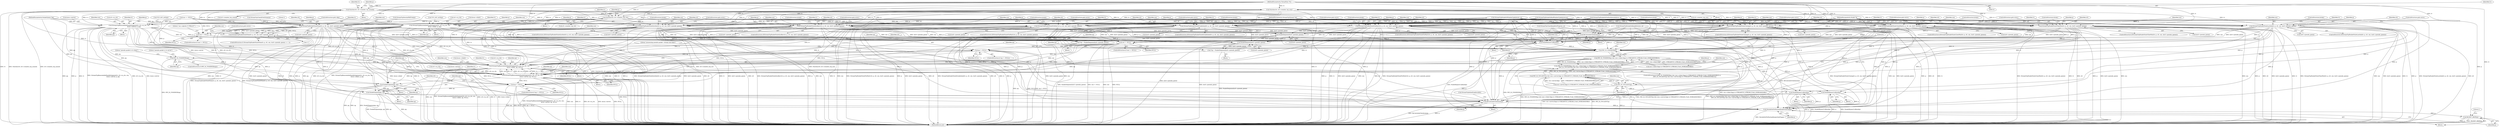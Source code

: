 digraph "0_suricata_843d0b7a10bb45627f94764a6c5d468a24143345@pointer" {
"1000310" [label="(Call,StatsIncr(tv, stt->counter_tcp_rst))"];
"1000281" [label="(Call,StatsIncr(tv, stt->counter_tcp_synack))"];
"1000126" [label="(MethodParameterIn,ThreadVars *tv)"];
"1000296" [label="(Call,StatsIncr(tv, stt->counter_tcp_syn))"];
"1000370" [label="(Call,StreamTcpPacketStateNone(tv, p, stt, ssn, &stt->pseudo_queue))"];
"1000369" [label="(Call,StreamTcpPacketStateNone(tv, p, stt, ssn, &stt->pseudo_queue) == -1)"];
"1000384" [label="(Call,ssn != NULL)"];
"1000651" [label="(Call,ssn != NULL)"];
"1000675" [label="(Call,np != NULL)"];
"1000680" [label="(Call,PKT_IS_TOSERVER(np))"];
"1000685" [label="(Call,StreamTcpReassembleHandleSegment(tv, stt->ra_ctx, ssn,\n                            &ssn->client, np, NULL))"];
"1000701" [label="(Call,StreamTcpReassembleHandleSegment(tv, stt->ra_ctx, ssn,\n                            &ssn->server, np, NULL))"];
"1000713" [label="(Call,PacketEnqueue(pq, np))"];
"1000862" [label="(Call,PacketEnqueue(pq, np))"];
"1000858" [label="(Call,np != NULL)"];
"1000669" [label="(Call,PacketDequeue(&stt->pseudo_queue))"];
"1000667" [label="(Call,*np = PacketDequeue(&stt->pseudo_queue))"];
"1000852" [label="(Call,PacketDequeue(&stt->pseudo_queue))"];
"1000850" [label="(Call,*np = PacketDequeue(&stt->pseudo_queue))"];
"1000725" [label="(Call,ReCalculateChecksum(p))"];
"1000747" [label="(Call,PacketBypassCallback(p))"];
"1000774" [label="(Call,PKT_IS_TOSERVER(p))"];
"1000773" [label="(Call,PKT_IS_TOSERVER(p) && (ssn->client.flags & STREAMTCP_STREAM_FLAG_NOREASSEMBLY))"];
"1000772" [label="(Call,(PKT_IS_TOSERVER(p) && (ssn->client.flags & STREAMTCP_STREAM_FLAG_NOREASSEMBLY)) ||\n            (PKT_IS_TOCLIENT(p) && (ssn->server.flags & STREAMTCP_STREAM_FLAG_NOREASSEMBLY)))"];
"1000784" [label="(Call,PKT_IS_TOCLIENT(p))"];
"1000783" [label="(Call,PKT_IS_TOCLIENT(p) && (ssn->server.flags & STREAMTCP_STREAM_FLAG_NOREASSEMBLY))"];
"1000809" [label="(Call,PacketBypassCallback(p))"];
"1000872" [label="(Call,ReCalculateChecksum(p))"];
"1000877" [label="(Call,DecodeSetNoPayloadInspectionFlag(p))"];
"1000879" [label="(Call,PACKET_DROP(p))"];
"1000835" [label="(Call,PacketBypassCallback(p))"];
"1000415" [label="(Call,StreamTcpReassembleHandleSegment(tv, stt->ra_ctx, ssn,\n                        &ssn->server, p, pq))"];
"1000437" [label="(Call,StreamTcpReassembleHandleSegment(tv, stt->ra_ctx, ssn,\n                        &ssn->client, p, pq))"];
"1000505" [label="(Call,StreamTcpPacketStateSynSent(tv, p, stt, ssn, &stt->pseudo_queue))"];
"1000519" [label="(Call,StreamTcpPacketStateSynRecv(tv, p, stt, ssn, &stt->pseudo_queue))"];
"1000533" [label="(Call,StreamTcpPacketStateEstablished(tv, p, stt, ssn, &stt->pseudo_queue))"];
"1000547" [label="(Call,StreamTcpPacketStateFinWait1(tv, p, stt, ssn, &stt->pseudo_queue))"];
"1000561" [label="(Call,StreamTcpPacketStateFinWait2(tv, p, stt, ssn, &stt->pseudo_queue))"];
"1000575" [label="(Call,StreamTcpPacketStateClosing(tv, p, stt, ssn, &stt->pseudo_queue))"];
"1000589" [label="(Call,StreamTcpPacketStateCloseWait(tv, p, stt, ssn, &stt->pseudo_queue))"];
"1000603" [label="(Call,StreamTcpPacketStateLastAck(tv, p, stt, ssn, &stt->pseudo_queue))"];
"1000617" [label="(Call,StreamTcpPacketStateTimeWait(tv, p, stt, ssn, &stt->pseudo_queue))"];
"1000530" [label="(ControlStructure,break;)"];
"1000773" [label="(Call,PKT_IS_TOSERVER(p) && (ssn->client.flags & STREAMTCP_STREAM_FLAG_NOREASSEMBLY))"];
"1000586" [label="(ControlStructure,break;)"];
"1000858" [label="(Call,np != NULL)"];
"1000129" [label="(MethodParameterIn,PacketQueue *pq)"];
"1000520" [label="(Identifier,tv)"];
"1000585" [label="(ControlStructure,goto error;)"];
"1000670" [label="(Call,&stt->pseudo_queue)"];
"1000538" [label="(Call,&stt->pseudo_queue)"];
"1000524" [label="(Call,&stt->pseudo_queue)"];
"1000298" [label="(Call,stt->counter_tcp_syn)"];
"1000608" [label="(Call,&stt->pseudo_queue)"];
"1000533" [label="(Call,StreamTcpPacketStateEstablished(tv, p, stt, ssn, &stt->pseudo_queue))"];
"1000836" [label="(Identifier,p)"];
"1000578" [label="(Identifier,stt)"];
"1000435" [label="(Call,TCP_GET_ACK(p))"];
"1000678" [label="(Block,)"];
"1000296" [label="(Call,StatsIncr(tv, stt->counter_tcp_syn))"];
"1000448" [label="(Identifier,pq)"];
"1000371" [label="(Identifier,tv)"];
"1000522" [label="(Identifier,stt)"];
"1000873" [label="(Identifier,p)"];
"1000126" [label="(MethodParameterIn,ThreadVars *tv)"];
"1000588" [label="(ControlStructure,if(StreamTcpPacketStateCloseWait(tv, p, stt, ssn, &stt->pseudo_queue)))"];
"1000627" [label="(ControlStructure,goto error;)"];
"1000128" [label="(MethodParameterIn,StreamTcpThread *stt)"];
"1000575" [label="(Call,StreamTcpPacketStateClosing(tv, p, stt, ssn, &stt->pseudo_queue))"];
"1000776" [label="(Call,ssn->client.flags & STREAMTCP_STREAM_FLAG_NOREASSEMBLY)"];
"1000786" [label="(Call,ssn->server.flags & STREAMTCP_STREAM_FLAG_NOREASSEMBLY)"];
"1000607" [label="(Identifier,ssn)"];
"1000659" [label="(Identifier,stt)"];
"1000677" [label="(Identifier,NULL)"];
"1000700" [label="(Literal,\"pseudo packet is to client\")"];
"1000551" [label="(Identifier,ssn)"];
"1000674" [label="(ControlStructure,if (np != NULL))"];
"1000483" [label="(Call,StreamTcpPacketIsFinShutdownAck(ssn, p))"];
"1000652" [label="(Identifier,ssn)"];
"1000667" [label="(Call,*np = PacketDequeue(&stt->pseudo_queue))"];
"1000489" [label="(Call,StreamTcpPacketIsWindowUpdate(ssn, p))"];
"1000590" [label="(Identifier,tv)"];
"1000614" [label="(ControlStructure,break;)"];
"1000883" [label="(Literal,1)"];
"1000732" [label="(Identifier,ssn)"];
"1000388" [label="(Literal,\"ssn->alproto %\"PRIu16\"\")"];
"1000604" [label="(Identifier,tv)"];
"1000663" [label="(Block,)"];
"1000675" [label="(Call,np != NULL)"];
"1000529" [label="(ControlStructure,goto error;)"];
"1000369" [label="(Call,StreamTcpPacketStateNone(tv, p, stt, ssn, &stt->pseudo_queue) == -1)"];
"1000725" [label="(Call,ReCalculateChecksum(p))"];
"1000297" [label="(Identifier,tv)"];
"1000690" [label="(Identifier,ssn)"];
"1000796" [label="(Identifier,p)"];
"1000534" [label="(Identifier,tv)"];
"1000691" [label="(Call,&ssn->client)"];
"1000311" [label="(Identifier,tv)"];
"1000877" [label="(Call,DecodeSetNoPayloadInspectionFlag(p))"];
"1000784" [label="(Call,PKT_IS_TOCLIENT(p))"];
"1000713" [label="(Call,PacketEnqueue(pq, np))"];
"1000851" [label="(Identifier,np)"];
"1000374" [label="(Identifier,ssn)"];
"1000696" [label="(Identifier,NULL)"];
"1000864" [label="(Identifier,np)"];
"1000681" [label="(Identifier,np)"];
"1000748" [label="(Identifier,p)"];
"1000368" [label="(ControlStructure,if (StreamTcpPacketStateNone(tv, p, stt, ssn, &stt->pseudo_queue) == -1))"];
"1000879" [label="(Call,PACKET_DROP(p))"];
"1000518" [label="(ControlStructure,if(StreamTcpPacketStateSynRecv(tv, p, stt, ssn, &stt->pseudo_queue)))"];
"1000283" [label="(Call,stt->counter_tcp_synack)"];
"1000515" [label="(ControlStructure,goto error;)"];
"1000544" [label="(ControlStructure,break;)"];
"1000312" [label="(Call,stt->counter_tcp_rst)"];
"1000589" [label="(Call,StreamTcpPacketStateCloseWait(tv, p, stt, ssn, &stt->pseudo_queue))"];
"1000280" [label="(Block,)"];
"1000536" [label="(Identifier,stt)"];
"1000875" [label="(Call,StreamTcpInlineDropInvalid())"];
"1000754" [label="(Identifier,ssn)"];
"1000880" [label="(Identifier,p)"];
"1000382" [label="(ControlStructure,goto error;)"];
"1000370" [label="(Call,StreamTcpPacketStateNone(tv, p, stt, ssn, &stt->pseudo_queue))"];
"1000808" [label="(Block,)"];
"1000571" [label="(ControlStructure,goto error;)"];
"1000703" [label="(Call,stt->ra_ctx)"];
"1000861" [label="(Block,)"];
"1000549" [label="(Identifier,p)"];
"1000507" [label="(Identifier,p)"];
"1000547" [label="(Call,StreamTcpPacketStateFinWait1(tv, p, stt, ssn, &stt->pseudo_queue))"];
"1000428" [label="(Block,)"];
"1000416" [label="(Identifier,tv)"];
"1000717" [label="(Literal,\"processing pseudo packet / stream end done\")"];
"1000715" [label="(Identifier,np)"];
"1000850" [label="(Call,*np = PacketDequeue(&stt->pseudo_queue))"];
"1000714" [label="(Identifier,pq)"];
"1000726" [label="(Identifier,p)"];
"1000305" [label="(Identifier,p)"];
"1000686" [label="(Identifier,tv)"];
"1000439" [label="(Call,stt->ra_ctx)"];
"1000577" [label="(Identifier,p)"];
"1000353" [label="(Call,StreamTcpSessionPktFree(p))"];
"1000774" [label="(Call,PKT_IS_TOSERVER(p))"];
"1000682" [label="(Block,)"];
"1000572" [label="(ControlStructure,break;)"];
"1000335" [label="(Call,StreamTcpCheckFlowDrops(p))"];
"1000385" [label="(Identifier,ssn)"];
"1000684" [label="(Literal,\"pseudo packet is to server\")"];
"1000687" [label="(Call,stt->ra_ctx)"];
"1000594" [label="(Call,&stt->pseudo_queue)"];
"1000669" [label="(Call,PacketDequeue(&stt->pseudo_queue))"];
"1000698" [label="(Block,)"];
"1000310" [label="(Call,StatsIncr(tv, stt->counter_tcp_rst))"];
"1000494" [label="(Call,StreamTcpPacketIsBadWindowUpdate(ssn,p))"];
"1000426" [label="(Identifier,pq)"];
"1000552" [label="(Call,&stt->pseudo_queue)"];
"1000519" [label="(Call,StreamTcpPacketStateSynRecv(tv, p, stt, ssn, &stt->pseudo_queue))"];
"1000282" [label="(Identifier,tv)"];
"1000295" [label="(Block,)"];
"1000707" [label="(Call,&ssn->server)"];
"1000599" [label="(ControlStructure,goto error;)"];
"1000835" [label="(Call,PacketBypassCallback(p))"];
"1000701" [label="(Call,StreamTcpReassembleHandleSegment(tv, stt->ra_ctx, ssn,\n                            &ssn->server, np, NULL))"];
"1000702" [label="(Identifier,tv)"];
"1000876" [label="(Block,)"];
"1000860" [label="(Identifier,NULL)"];
"1000537" [label="(Identifier,ssn)"];
"1000580" [label="(Call,&stt->pseudo_queue)"];
"1000591" [label="(Identifier,p)"];
"1000558" [label="(ControlStructure,break;)"];
"1000379" [label="(Call,-1)"];
"1000550" [label="(Identifier,stt)"];
"1000605" [label="(Identifier,p)"];
"1000616" [label="(ControlStructure,if(StreamTcpPacketStateTimeWait(tv, p, stt, ssn, &stt->pseudo_queue)))"];
"1000420" [label="(Identifier,ssn)"];
"1000504" [label="(ControlStructure,if(StreamTcpPacketStateSynSent(tv, p, stt, ssn, &stt->pseudo_queue)))"];
"1000606" [label="(Identifier,stt)"];
"1000281" [label="(Call,StatsIncr(tv, stt->counter_tcp_synack))"];
"1000618" [label="(Identifier,tv)"];
"1000576" [label="(Identifier,tv)"];
"1000852" [label="(Call,PacketDequeue(&stt->pseudo_queue))"];
"1000380" [label="(Literal,1)"];
"1000809" [label="(Call,PacketBypassCallback(p))"];
"1000802" [label="(Identifier,ssn)"];
"1000617" [label="(Call,StreamTcpPacketStateTimeWait(tv, p, stt, ssn, &stt->pseudo_queue))"];
"1000832" [label="(Block,)"];
"1000384" [label="(Call,ssn != NULL)"];
"1000746" [label="(Block,)"];
"1000772" [label="(Call,(PKT_IS_TOSERVER(p) && (ssn->client.flags & STREAMTCP_STREAM_FLAG_NOREASSEMBLY)) ||\n            (PKT_IS_TOCLIENT(p) && (ssn->server.flags & STREAMTCP_STREAM_FLAG_NOREASSEMBLY)))"];
"1000373" [label="(Identifier,stt)"];
"1000474" [label="(Call,StreamTcpClearKeepAliveFlag(ssn, p))"];
"1000853" [label="(Call,&stt->pseudo_queue)"];
"1000560" [label="(ControlStructure,if(StreamTcpPacketStateFinWait2(tv, p, stt, ssn, &stt->pseudo_queue)))"];
"1000417" [label="(Call,stt->ra_ctx)"];
"1000506" [label="(Identifier,tv)"];
"1000372" [label="(Identifier,p)"];
"1000592" [label="(Identifier,stt)"];
"1000425" [label="(Identifier,p)"];
"1000628" [label="(ControlStructure,break;)"];
"1000127" [label="(MethodParameterIn,Packet *p)"];
"1000848" [label="(Block,)"];
"1000535" [label="(Identifier,p)"];
"1000650" [label="(ControlStructure,if (ssn != NULL))"];
"1000561" [label="(Call,StreamTcpPacketStateFinWait2(tv, p, stt, ssn, &stt->pseudo_queue))"];
"1000651" [label="(Call,ssn != NULL)"];
"1000884" [label="(MethodReturn,int)"];
"1000862" [label="(Call,PacketEnqueue(pq, np))"];
"1000557" [label="(ControlStructure,goto error;)"];
"1000622" [label="(Call,&stt->pseudo_queue)"];
"1000505" [label="(Call,StreamTcpPacketStateSynSent(tv, p, stt, ssn, &stt->pseudo_queue))"];
"1000711" [label="(Identifier,np)"];
"1000543" [label="(ControlStructure,goto error;)"];
"1000443" [label="(Call,&ssn->client)"];
"1000603" [label="(Call,StreamTcpPacketStateLastAck(tv, p, stt, ssn, &stt->pseudo_queue))"];
"1000859" [label="(Identifier,np)"];
"1000680" [label="(Call,PKT_IS_TOSERVER(np))"];
"1000386" [label="(Identifier,NULL)"];
"1000406" [label="(Block,)"];
"1000676" [label="(Identifier,np)"];
"1000872" [label="(Call,ReCalculateChecksum(p))"];
"1000685" [label="(Call,StreamTcpReassembleHandleSegment(tv, stt->ra_ctx, ssn,\n                            &ssn->client, np, NULL))"];
"1000321" [label="(Identifier,p)"];
"1000359" [label="(Call,ssn == NULL)"];
"1000438" [label="(Identifier,tv)"];
"1000724" [label="(Block,)"];
"1000562" [label="(Identifier,tv)"];
"1000668" [label="(Identifier,np)"];
"1000871" [label="(Block,)"];
"1000878" [label="(Identifier,p)"];
"1000510" [label="(Call,&stt->pseudo_queue)"];
"1000789" [label="(Identifier,ssn)"];
"1000516" [label="(ControlStructure,break;)"];
"1000447" [label="(Identifier,p)"];
"1000863" [label="(Identifier,pq)"];
"1000509" [label="(Identifier,ssn)"];
"1000563" [label="(Identifier,p)"];
"1000532" [label="(ControlStructure,if(StreamTcpPacketStateEstablished(tv, p, stt, ssn, &stt->pseudo_queue)))"];
"1000546" [label="(ControlStructure,if(StreamTcpPacketStateFinWait1(tv, p, stt, ssn, &stt->pseudo_queue)))"];
"1000619" [label="(Identifier,p)"];
"1000695" [label="(Identifier,np)"];
"1000613" [label="(ControlStructure,goto error;)"];
"1000437" [label="(Call,StreamTcpReassembleHandleSegment(tv, stt->ra_ctx, ssn,\n                        &ssn->client, p, pq))"];
"1000706" [label="(Identifier,ssn)"];
"1000838" [label="(Literal,0)"];
"1000712" [label="(Identifier,NULL)"];
"1000810" [label="(Identifier,p)"];
"1000461" [label="(Call,StreamTcpPacketIsKeepAlive(ssn, p))"];
"1000566" [label="(Call,&stt->pseudo_queue)"];
"1000653" [label="(Identifier,NULL)"];
"1000548" [label="(Identifier,tv)"];
"1000413" [label="(Call,TCP_GET_ACK(p))"];
"1000785" [label="(Identifier,p)"];
"1000747" [label="(Call,PacketBypassCallback(p))"];
"1000565" [label="(Identifier,ssn)"];
"1000593" [label="(Identifier,ssn)"];
"1000602" [label="(ControlStructure,if(StreamTcpPacketStateLastAck(tv, p, stt, ssn, &stt->pseudo_queue)))"];
"1000564" [label="(Identifier,stt)"];
"1000574" [label="(ControlStructure,if(StreamTcpPacketStateClosing(tv, p, stt, ssn, &stt->pseudo_queue)))"];
"1000620" [label="(Identifier,stt)"];
"1000521" [label="(Identifier,p)"];
"1000442" [label="(Identifier,ssn)"];
"1000771" [label="(ControlStructure,if ((PKT_IS_TOSERVER(p) && (ssn->client.flags & STREAMTCP_STREAM_FLAG_NOREASSEMBLY)) ||\n            (PKT_IS_TOCLIENT(p) && (ssn->server.flags & STREAMTCP_STREAM_FLAG_NOREASSEMBLY))))"];
"1000775" [label="(Identifier,p)"];
"1000779" [label="(Identifier,ssn)"];
"1000844" [label="(Identifier,stt)"];
"1000579" [label="(Identifier,ssn)"];
"1000383" [label="(ControlStructure,if (ssn != NULL))"];
"1000621" [label="(Identifier,ssn)"];
"1000523" [label="(Identifier,ssn)"];
"1000415" [label="(Call,StreamTcpReassembleHandleSegment(tv, stt->ra_ctx, ssn,\n                        &ssn->server, p, pq))"];
"1000421" [label="(Call,&ssn->server)"];
"1000783" [label="(Call,PKT_IS_TOCLIENT(p) && (ssn->server.flags & STREAMTCP_STREAM_FLAG_NOREASSEMBLY))"];
"1000375" [label="(Call,&stt->pseudo_queue)"];
"1000449" [label="(ControlStructure,goto skip;)"];
"1000857" [label="(ControlStructure,if (np != NULL))"];
"1000508" [label="(Identifier,stt)"];
"1000600" [label="(ControlStructure,break;)"];
"1000679" [label="(ControlStructure,if (PKT_IS_TOSERVER(np)))"];
"1000309" [label="(Block,)"];
"1000310" -> "1000309"  [label="AST: "];
"1000310" -> "1000312"  [label="CFG: "];
"1000311" -> "1000310"  [label="AST: "];
"1000312" -> "1000310"  [label="AST: "];
"1000321" -> "1000310"  [label="CFG: "];
"1000310" -> "1000884"  [label="DDG: StatsIncr(tv, stt->counter_tcp_rst)"];
"1000310" -> "1000884"  [label="DDG: stt->counter_tcp_rst"];
"1000310" -> "1000884"  [label="DDG: tv"];
"1000281" -> "1000310"  [label="DDG: tv"];
"1000296" -> "1000310"  [label="DDG: tv"];
"1000126" -> "1000310"  [label="DDG: tv"];
"1000310" -> "1000370"  [label="DDG: tv"];
"1000310" -> "1000415"  [label="DDG: tv"];
"1000310" -> "1000437"  [label="DDG: tv"];
"1000310" -> "1000505"  [label="DDG: tv"];
"1000310" -> "1000519"  [label="DDG: tv"];
"1000310" -> "1000533"  [label="DDG: tv"];
"1000310" -> "1000547"  [label="DDG: tv"];
"1000310" -> "1000561"  [label="DDG: tv"];
"1000310" -> "1000575"  [label="DDG: tv"];
"1000310" -> "1000589"  [label="DDG: tv"];
"1000310" -> "1000603"  [label="DDG: tv"];
"1000310" -> "1000617"  [label="DDG: tv"];
"1000310" -> "1000685"  [label="DDG: tv"];
"1000310" -> "1000701"  [label="DDG: tv"];
"1000281" -> "1000280"  [label="AST: "];
"1000281" -> "1000283"  [label="CFG: "];
"1000282" -> "1000281"  [label="AST: "];
"1000283" -> "1000281"  [label="AST: "];
"1000305" -> "1000281"  [label="CFG: "];
"1000281" -> "1000884"  [label="DDG: tv"];
"1000281" -> "1000884"  [label="DDG: StatsIncr(tv, stt->counter_tcp_synack)"];
"1000281" -> "1000884"  [label="DDG: stt->counter_tcp_synack"];
"1000126" -> "1000281"  [label="DDG: tv"];
"1000281" -> "1000370"  [label="DDG: tv"];
"1000281" -> "1000415"  [label="DDG: tv"];
"1000281" -> "1000437"  [label="DDG: tv"];
"1000281" -> "1000505"  [label="DDG: tv"];
"1000281" -> "1000519"  [label="DDG: tv"];
"1000281" -> "1000533"  [label="DDG: tv"];
"1000281" -> "1000547"  [label="DDG: tv"];
"1000281" -> "1000561"  [label="DDG: tv"];
"1000281" -> "1000575"  [label="DDG: tv"];
"1000281" -> "1000589"  [label="DDG: tv"];
"1000281" -> "1000603"  [label="DDG: tv"];
"1000281" -> "1000617"  [label="DDG: tv"];
"1000281" -> "1000685"  [label="DDG: tv"];
"1000281" -> "1000701"  [label="DDG: tv"];
"1000126" -> "1000125"  [label="AST: "];
"1000126" -> "1000884"  [label="DDG: tv"];
"1000126" -> "1000296"  [label="DDG: tv"];
"1000126" -> "1000370"  [label="DDG: tv"];
"1000126" -> "1000415"  [label="DDG: tv"];
"1000126" -> "1000437"  [label="DDG: tv"];
"1000126" -> "1000505"  [label="DDG: tv"];
"1000126" -> "1000519"  [label="DDG: tv"];
"1000126" -> "1000533"  [label="DDG: tv"];
"1000126" -> "1000547"  [label="DDG: tv"];
"1000126" -> "1000561"  [label="DDG: tv"];
"1000126" -> "1000575"  [label="DDG: tv"];
"1000126" -> "1000589"  [label="DDG: tv"];
"1000126" -> "1000603"  [label="DDG: tv"];
"1000126" -> "1000617"  [label="DDG: tv"];
"1000126" -> "1000685"  [label="DDG: tv"];
"1000126" -> "1000701"  [label="DDG: tv"];
"1000296" -> "1000295"  [label="AST: "];
"1000296" -> "1000298"  [label="CFG: "];
"1000297" -> "1000296"  [label="AST: "];
"1000298" -> "1000296"  [label="AST: "];
"1000305" -> "1000296"  [label="CFG: "];
"1000296" -> "1000884"  [label="DDG: stt->counter_tcp_syn"];
"1000296" -> "1000884"  [label="DDG: StatsIncr(tv, stt->counter_tcp_syn)"];
"1000296" -> "1000884"  [label="DDG: tv"];
"1000296" -> "1000370"  [label="DDG: tv"];
"1000296" -> "1000415"  [label="DDG: tv"];
"1000296" -> "1000437"  [label="DDG: tv"];
"1000296" -> "1000505"  [label="DDG: tv"];
"1000296" -> "1000519"  [label="DDG: tv"];
"1000296" -> "1000533"  [label="DDG: tv"];
"1000296" -> "1000547"  [label="DDG: tv"];
"1000296" -> "1000561"  [label="DDG: tv"];
"1000296" -> "1000575"  [label="DDG: tv"];
"1000296" -> "1000589"  [label="DDG: tv"];
"1000296" -> "1000603"  [label="DDG: tv"];
"1000296" -> "1000617"  [label="DDG: tv"];
"1000296" -> "1000685"  [label="DDG: tv"];
"1000296" -> "1000701"  [label="DDG: tv"];
"1000370" -> "1000369"  [label="AST: "];
"1000370" -> "1000375"  [label="CFG: "];
"1000371" -> "1000370"  [label="AST: "];
"1000372" -> "1000370"  [label="AST: "];
"1000373" -> "1000370"  [label="AST: "];
"1000374" -> "1000370"  [label="AST: "];
"1000375" -> "1000370"  [label="AST: "];
"1000380" -> "1000370"  [label="CFG: "];
"1000370" -> "1000884"  [label="DDG: &stt->pseudo_queue"];
"1000370" -> "1000884"  [label="DDG: stt"];
"1000370" -> "1000884"  [label="DDG: p"];
"1000370" -> "1000884"  [label="DDG: ssn"];
"1000370" -> "1000884"  [label="DDG: tv"];
"1000370" -> "1000369"  [label="DDG: stt"];
"1000370" -> "1000369"  [label="DDG: tv"];
"1000370" -> "1000369"  [label="DDG: &stt->pseudo_queue"];
"1000370" -> "1000369"  [label="DDG: p"];
"1000370" -> "1000369"  [label="DDG: ssn"];
"1000335" -> "1000370"  [label="DDG: p"];
"1000353" -> "1000370"  [label="DDG: p"];
"1000127" -> "1000370"  [label="DDG: p"];
"1000128" -> "1000370"  [label="DDG: stt"];
"1000359" -> "1000370"  [label="DDG: ssn"];
"1000370" -> "1000384"  [label="DDG: ssn"];
"1000370" -> "1000669"  [label="DDG: &stt->pseudo_queue"];
"1000370" -> "1000685"  [label="DDG: tv"];
"1000370" -> "1000701"  [label="DDG: tv"];
"1000370" -> "1000725"  [label="DDG: p"];
"1000370" -> "1000747"  [label="DDG: p"];
"1000370" -> "1000774"  [label="DDG: p"];
"1000370" -> "1000852"  [label="DDG: &stt->pseudo_queue"];
"1000370" -> "1000872"  [label="DDG: p"];
"1000370" -> "1000877"  [label="DDG: p"];
"1000369" -> "1000368"  [label="AST: "];
"1000369" -> "1000379"  [label="CFG: "];
"1000379" -> "1000369"  [label="AST: "];
"1000382" -> "1000369"  [label="CFG: "];
"1000385" -> "1000369"  [label="CFG: "];
"1000369" -> "1000884"  [label="DDG: StreamTcpPacketStateNone(tv, p, stt, ssn, &stt->pseudo_queue) == -1"];
"1000369" -> "1000884"  [label="DDG: StreamTcpPacketStateNone(tv, p, stt, ssn, &stt->pseudo_queue)"];
"1000379" -> "1000369"  [label="DDG: 1"];
"1000384" -> "1000383"  [label="AST: "];
"1000384" -> "1000386"  [label="CFG: "];
"1000385" -> "1000384"  [label="AST: "];
"1000386" -> "1000384"  [label="AST: "];
"1000388" -> "1000384"  [label="CFG: "];
"1000652" -> "1000384"  [label="CFG: "];
"1000359" -> "1000384"  [label="DDG: NULL"];
"1000384" -> "1000651"  [label="DDG: ssn"];
"1000384" -> "1000651"  [label="DDG: NULL"];
"1000651" -> "1000650"  [label="AST: "];
"1000651" -> "1000653"  [label="CFG: "];
"1000652" -> "1000651"  [label="AST: "];
"1000653" -> "1000651"  [label="AST: "];
"1000659" -> "1000651"  [label="CFG: "];
"1000838" -> "1000651"  [label="CFG: "];
"1000651" -> "1000884"  [label="DDG: ssn != NULL"];
"1000651" -> "1000884"  [label="DDG: ssn"];
"1000651" -> "1000884"  [label="DDG: NULL"];
"1000437" -> "1000651"  [label="DDG: ssn"];
"1000505" -> "1000651"  [label="DDG: ssn"];
"1000617" -> "1000651"  [label="DDG: ssn"];
"1000415" -> "1000651"  [label="DDG: ssn"];
"1000494" -> "1000651"  [label="DDG: ssn"];
"1000474" -> "1000651"  [label="DDG: ssn"];
"1000561" -> "1000651"  [label="DDG: ssn"];
"1000547" -> "1000651"  [label="DDG: ssn"];
"1000461" -> "1000651"  [label="DDG: ssn"];
"1000533" -> "1000651"  [label="DDG: ssn"];
"1000589" -> "1000651"  [label="DDG: ssn"];
"1000483" -> "1000651"  [label="DDG: ssn"];
"1000603" -> "1000651"  [label="DDG: ssn"];
"1000575" -> "1000651"  [label="DDG: ssn"];
"1000519" -> "1000651"  [label="DDG: ssn"];
"1000489" -> "1000651"  [label="DDG: ssn"];
"1000359" -> "1000651"  [label="DDG: NULL"];
"1000651" -> "1000675"  [label="DDG: NULL"];
"1000651" -> "1000685"  [label="DDG: ssn"];
"1000651" -> "1000701"  [label="DDG: ssn"];
"1000651" -> "1000858"  [label="DDG: NULL"];
"1000675" -> "1000674"  [label="AST: "];
"1000675" -> "1000677"  [label="CFG: "];
"1000676" -> "1000675"  [label="AST: "];
"1000677" -> "1000675"  [label="AST: "];
"1000681" -> "1000675"  [label="CFG: "];
"1000717" -> "1000675"  [label="CFG: "];
"1000675" -> "1000884"  [label="DDG: np"];
"1000675" -> "1000884"  [label="DDG: NULL"];
"1000675" -> "1000884"  [label="DDG: np != NULL"];
"1000667" -> "1000675"  [label="DDG: np"];
"1000685" -> "1000675"  [label="DDG: NULL"];
"1000701" -> "1000675"  [label="DDG: NULL"];
"1000675" -> "1000680"  [label="DDG: np"];
"1000675" -> "1000685"  [label="DDG: NULL"];
"1000675" -> "1000701"  [label="DDG: NULL"];
"1000675" -> "1000858"  [label="DDG: NULL"];
"1000680" -> "1000679"  [label="AST: "];
"1000680" -> "1000681"  [label="CFG: "];
"1000681" -> "1000680"  [label="AST: "];
"1000684" -> "1000680"  [label="CFG: "];
"1000700" -> "1000680"  [label="CFG: "];
"1000680" -> "1000884"  [label="DDG: PKT_IS_TOSERVER(np)"];
"1000680" -> "1000685"  [label="DDG: np"];
"1000680" -> "1000701"  [label="DDG: np"];
"1000685" -> "1000682"  [label="AST: "];
"1000685" -> "1000696"  [label="CFG: "];
"1000686" -> "1000685"  [label="AST: "];
"1000687" -> "1000685"  [label="AST: "];
"1000690" -> "1000685"  [label="AST: "];
"1000691" -> "1000685"  [label="AST: "];
"1000695" -> "1000685"  [label="AST: "];
"1000696" -> "1000685"  [label="AST: "];
"1000714" -> "1000685"  [label="CFG: "];
"1000685" -> "1000884"  [label="DDG: NULL"];
"1000685" -> "1000884"  [label="DDG: ssn"];
"1000685" -> "1000884"  [label="DDG: StreamTcpReassembleHandleSegment(tv, stt->ra_ctx, ssn,\n                            &ssn->client, np, NULL)"];
"1000685" -> "1000884"  [label="DDG: stt->ra_ctx"];
"1000685" -> "1000884"  [label="DDG: tv"];
"1000685" -> "1000884"  [label="DDG: &ssn->client"];
"1000519" -> "1000685"  [label="DDG: tv"];
"1000437" -> "1000685"  [label="DDG: tv"];
"1000437" -> "1000685"  [label="DDG: stt->ra_ctx"];
"1000437" -> "1000685"  [label="DDG: &ssn->client"];
"1000603" -> "1000685"  [label="DDG: tv"];
"1000701" -> "1000685"  [label="DDG: tv"];
"1000701" -> "1000685"  [label="DDG: stt->ra_ctx"];
"1000701" -> "1000685"  [label="DDG: ssn"];
"1000415" -> "1000685"  [label="DDG: tv"];
"1000415" -> "1000685"  [label="DDG: stt->ra_ctx"];
"1000575" -> "1000685"  [label="DDG: tv"];
"1000547" -> "1000685"  [label="DDG: tv"];
"1000505" -> "1000685"  [label="DDG: tv"];
"1000561" -> "1000685"  [label="DDG: tv"];
"1000617" -> "1000685"  [label="DDG: tv"];
"1000589" -> "1000685"  [label="DDG: tv"];
"1000533" -> "1000685"  [label="DDG: tv"];
"1000685" -> "1000701"  [label="DDG: tv"];
"1000685" -> "1000701"  [label="DDG: stt->ra_ctx"];
"1000685" -> "1000701"  [label="DDG: ssn"];
"1000685" -> "1000713"  [label="DDG: np"];
"1000685" -> "1000858"  [label="DDG: NULL"];
"1000701" -> "1000698"  [label="AST: "];
"1000701" -> "1000712"  [label="CFG: "];
"1000702" -> "1000701"  [label="AST: "];
"1000703" -> "1000701"  [label="AST: "];
"1000706" -> "1000701"  [label="AST: "];
"1000707" -> "1000701"  [label="AST: "];
"1000711" -> "1000701"  [label="AST: "];
"1000712" -> "1000701"  [label="AST: "];
"1000714" -> "1000701"  [label="CFG: "];
"1000701" -> "1000884"  [label="DDG: NULL"];
"1000701" -> "1000884"  [label="DDG: StreamTcpReassembleHandleSegment(tv, stt->ra_ctx, ssn,\n                            &ssn->server, np, NULL)"];
"1000701" -> "1000884"  [label="DDG: ssn"];
"1000701" -> "1000884"  [label="DDG: tv"];
"1000701" -> "1000884"  [label="DDG: stt->ra_ctx"];
"1000701" -> "1000884"  [label="DDG: &ssn->server"];
"1000519" -> "1000701"  [label="DDG: tv"];
"1000437" -> "1000701"  [label="DDG: tv"];
"1000437" -> "1000701"  [label="DDG: stt->ra_ctx"];
"1000603" -> "1000701"  [label="DDG: tv"];
"1000415" -> "1000701"  [label="DDG: tv"];
"1000415" -> "1000701"  [label="DDG: stt->ra_ctx"];
"1000415" -> "1000701"  [label="DDG: &ssn->server"];
"1000575" -> "1000701"  [label="DDG: tv"];
"1000547" -> "1000701"  [label="DDG: tv"];
"1000505" -> "1000701"  [label="DDG: tv"];
"1000561" -> "1000701"  [label="DDG: tv"];
"1000617" -> "1000701"  [label="DDG: tv"];
"1000589" -> "1000701"  [label="DDG: tv"];
"1000533" -> "1000701"  [label="DDG: tv"];
"1000701" -> "1000713"  [label="DDG: np"];
"1000701" -> "1000858"  [label="DDG: NULL"];
"1000713" -> "1000678"  [label="AST: "];
"1000713" -> "1000715"  [label="CFG: "];
"1000714" -> "1000713"  [label="AST: "];
"1000715" -> "1000713"  [label="AST: "];
"1000717" -> "1000713"  [label="CFG: "];
"1000713" -> "1000884"  [label="DDG: pq"];
"1000713" -> "1000884"  [label="DDG: np"];
"1000713" -> "1000884"  [label="DDG: PacketEnqueue(pq, np)"];
"1000437" -> "1000713"  [label="DDG: pq"];
"1000415" -> "1000713"  [label="DDG: pq"];
"1000129" -> "1000713"  [label="DDG: pq"];
"1000713" -> "1000862"  [label="DDG: pq"];
"1000862" -> "1000861"  [label="AST: "];
"1000862" -> "1000864"  [label="CFG: "];
"1000863" -> "1000862"  [label="AST: "];
"1000864" -> "1000862"  [label="AST: "];
"1000844" -> "1000862"  [label="CFG: "];
"1000862" -> "1000884"  [label="DDG: np"];
"1000862" -> "1000884"  [label="DDG: pq"];
"1000862" -> "1000884"  [label="DDG: PacketEnqueue(pq, np)"];
"1000437" -> "1000862"  [label="DDG: pq"];
"1000415" -> "1000862"  [label="DDG: pq"];
"1000129" -> "1000862"  [label="DDG: pq"];
"1000858" -> "1000862"  [label="DDG: np"];
"1000858" -> "1000857"  [label="AST: "];
"1000858" -> "1000860"  [label="CFG: "];
"1000859" -> "1000858"  [label="AST: "];
"1000860" -> "1000858"  [label="AST: "];
"1000844" -> "1000858"  [label="CFG: "];
"1000863" -> "1000858"  [label="CFG: "];
"1000858" -> "1000884"  [label="DDG: np != NULL"];
"1000858" -> "1000884"  [label="DDG: np"];
"1000858" -> "1000884"  [label="DDG: NULL"];
"1000850" -> "1000858"  [label="DDG: np"];
"1000359" -> "1000858"  [label="DDG: NULL"];
"1000669" -> "1000667"  [label="AST: "];
"1000669" -> "1000670"  [label="CFG: "];
"1000670" -> "1000669"  [label="AST: "];
"1000667" -> "1000669"  [label="CFG: "];
"1000669" -> "1000884"  [label="DDG: &stt->pseudo_queue"];
"1000669" -> "1000667"  [label="DDG: &stt->pseudo_queue"];
"1000519" -> "1000669"  [label="DDG: &stt->pseudo_queue"];
"1000561" -> "1000669"  [label="DDG: &stt->pseudo_queue"];
"1000603" -> "1000669"  [label="DDG: &stt->pseudo_queue"];
"1000589" -> "1000669"  [label="DDG: &stt->pseudo_queue"];
"1000505" -> "1000669"  [label="DDG: &stt->pseudo_queue"];
"1000533" -> "1000669"  [label="DDG: &stt->pseudo_queue"];
"1000547" -> "1000669"  [label="DDG: &stt->pseudo_queue"];
"1000575" -> "1000669"  [label="DDG: &stt->pseudo_queue"];
"1000617" -> "1000669"  [label="DDG: &stt->pseudo_queue"];
"1000669" -> "1000852"  [label="DDG: &stt->pseudo_queue"];
"1000667" -> "1000663"  [label="AST: "];
"1000668" -> "1000667"  [label="AST: "];
"1000676" -> "1000667"  [label="CFG: "];
"1000667" -> "1000884"  [label="DDG: PacketDequeue(&stt->pseudo_queue)"];
"1000852" -> "1000850"  [label="AST: "];
"1000852" -> "1000853"  [label="CFG: "];
"1000853" -> "1000852"  [label="AST: "];
"1000850" -> "1000852"  [label="CFG: "];
"1000852" -> "1000884"  [label="DDG: &stt->pseudo_queue"];
"1000852" -> "1000850"  [label="DDG: &stt->pseudo_queue"];
"1000519" -> "1000852"  [label="DDG: &stt->pseudo_queue"];
"1000561" -> "1000852"  [label="DDG: &stt->pseudo_queue"];
"1000603" -> "1000852"  [label="DDG: &stt->pseudo_queue"];
"1000589" -> "1000852"  [label="DDG: &stt->pseudo_queue"];
"1000505" -> "1000852"  [label="DDG: &stt->pseudo_queue"];
"1000533" -> "1000852"  [label="DDG: &stt->pseudo_queue"];
"1000547" -> "1000852"  [label="DDG: &stt->pseudo_queue"];
"1000575" -> "1000852"  [label="DDG: &stt->pseudo_queue"];
"1000617" -> "1000852"  [label="DDG: &stt->pseudo_queue"];
"1000850" -> "1000848"  [label="AST: "];
"1000851" -> "1000850"  [label="AST: "];
"1000859" -> "1000850"  [label="CFG: "];
"1000850" -> "1000884"  [label="DDG: PacketDequeue(&stt->pseudo_queue)"];
"1000725" -> "1000724"  [label="AST: "];
"1000725" -> "1000726"  [label="CFG: "];
"1000726" -> "1000725"  [label="AST: "];
"1000732" -> "1000725"  [label="CFG: "];
"1000725" -> "1000884"  [label="DDG: ReCalculateChecksum(p)"];
"1000561" -> "1000725"  [label="DDG: p"];
"1000505" -> "1000725"  [label="DDG: p"];
"1000461" -> "1000725"  [label="DDG: p"];
"1000474" -> "1000725"  [label="DDG: p"];
"1000437" -> "1000725"  [label="DDG: p"];
"1000617" -> "1000725"  [label="DDG: p"];
"1000533" -> "1000725"  [label="DDG: p"];
"1000547" -> "1000725"  [label="DDG: p"];
"1000483" -> "1000725"  [label="DDG: p"];
"1000575" -> "1000725"  [label="DDG: p"];
"1000494" -> "1000725"  [label="DDG: p"];
"1000589" -> "1000725"  [label="DDG: p"];
"1000415" -> "1000725"  [label="DDG: p"];
"1000489" -> "1000725"  [label="DDG: p"];
"1000603" -> "1000725"  [label="DDG: p"];
"1000519" -> "1000725"  [label="DDG: p"];
"1000127" -> "1000725"  [label="DDG: p"];
"1000725" -> "1000747"  [label="DDG: p"];
"1000725" -> "1000774"  [label="DDG: p"];
"1000747" -> "1000746"  [label="AST: "];
"1000747" -> "1000748"  [label="CFG: "];
"1000748" -> "1000747"  [label="AST: "];
"1000754" -> "1000747"  [label="CFG: "];
"1000747" -> "1000884"  [label="DDG: PacketBypassCallback(p)"];
"1000561" -> "1000747"  [label="DDG: p"];
"1000505" -> "1000747"  [label="DDG: p"];
"1000461" -> "1000747"  [label="DDG: p"];
"1000474" -> "1000747"  [label="DDG: p"];
"1000437" -> "1000747"  [label="DDG: p"];
"1000533" -> "1000747"  [label="DDG: p"];
"1000547" -> "1000747"  [label="DDG: p"];
"1000483" -> "1000747"  [label="DDG: p"];
"1000575" -> "1000747"  [label="DDG: p"];
"1000494" -> "1000747"  [label="DDG: p"];
"1000589" -> "1000747"  [label="DDG: p"];
"1000415" -> "1000747"  [label="DDG: p"];
"1000489" -> "1000747"  [label="DDG: p"];
"1000603" -> "1000747"  [label="DDG: p"];
"1000519" -> "1000747"  [label="DDG: p"];
"1000617" -> "1000747"  [label="DDG: p"];
"1000127" -> "1000747"  [label="DDG: p"];
"1000747" -> "1000774"  [label="DDG: p"];
"1000774" -> "1000773"  [label="AST: "];
"1000774" -> "1000775"  [label="CFG: "];
"1000775" -> "1000774"  [label="AST: "];
"1000779" -> "1000774"  [label="CFG: "];
"1000773" -> "1000774"  [label="CFG: "];
"1000774" -> "1000884"  [label="DDG: p"];
"1000774" -> "1000773"  [label="DDG: p"];
"1000505" -> "1000774"  [label="DDG: p"];
"1000461" -> "1000774"  [label="DDG: p"];
"1000474" -> "1000774"  [label="DDG: p"];
"1000437" -> "1000774"  [label="DDG: p"];
"1000533" -> "1000774"  [label="DDG: p"];
"1000547" -> "1000774"  [label="DDG: p"];
"1000483" -> "1000774"  [label="DDG: p"];
"1000561" -> "1000774"  [label="DDG: p"];
"1000575" -> "1000774"  [label="DDG: p"];
"1000494" -> "1000774"  [label="DDG: p"];
"1000589" -> "1000774"  [label="DDG: p"];
"1000415" -> "1000774"  [label="DDG: p"];
"1000489" -> "1000774"  [label="DDG: p"];
"1000603" -> "1000774"  [label="DDG: p"];
"1000519" -> "1000774"  [label="DDG: p"];
"1000617" -> "1000774"  [label="DDG: p"];
"1000127" -> "1000774"  [label="DDG: p"];
"1000774" -> "1000784"  [label="DDG: p"];
"1000774" -> "1000809"  [label="DDG: p"];
"1000774" -> "1000835"  [label="DDG: p"];
"1000774" -> "1000872"  [label="DDG: p"];
"1000774" -> "1000877"  [label="DDG: p"];
"1000773" -> "1000772"  [label="AST: "];
"1000773" -> "1000776"  [label="CFG: "];
"1000776" -> "1000773"  [label="AST: "];
"1000785" -> "1000773"  [label="CFG: "];
"1000772" -> "1000773"  [label="CFG: "];
"1000773" -> "1000884"  [label="DDG: ssn->client.flags & STREAMTCP_STREAM_FLAG_NOREASSEMBLY"];
"1000773" -> "1000884"  [label="DDG: PKT_IS_TOSERVER(p)"];
"1000773" -> "1000772"  [label="DDG: PKT_IS_TOSERVER(p)"];
"1000773" -> "1000772"  [label="DDG: ssn->client.flags & STREAMTCP_STREAM_FLAG_NOREASSEMBLY"];
"1000776" -> "1000773"  [label="DDG: ssn->client.flags"];
"1000776" -> "1000773"  [label="DDG: STREAMTCP_STREAM_FLAG_NOREASSEMBLY"];
"1000772" -> "1000771"  [label="AST: "];
"1000772" -> "1000783"  [label="CFG: "];
"1000783" -> "1000772"  [label="AST: "];
"1000796" -> "1000772"  [label="CFG: "];
"1000802" -> "1000772"  [label="CFG: "];
"1000772" -> "1000884"  [label="DDG: PKT_IS_TOSERVER(p) && (ssn->client.flags & STREAMTCP_STREAM_FLAG_NOREASSEMBLY)"];
"1000772" -> "1000884"  [label="DDG: PKT_IS_TOCLIENT(p) && (ssn->server.flags & STREAMTCP_STREAM_FLAG_NOREASSEMBLY)"];
"1000772" -> "1000884"  [label="DDG: (PKT_IS_TOSERVER(p) && (ssn->client.flags & STREAMTCP_STREAM_FLAG_NOREASSEMBLY)) ||\n            (PKT_IS_TOCLIENT(p) && (ssn->server.flags & STREAMTCP_STREAM_FLAG_NOREASSEMBLY))"];
"1000783" -> "1000772"  [label="DDG: PKT_IS_TOCLIENT(p)"];
"1000783" -> "1000772"  [label="DDG: ssn->server.flags & STREAMTCP_STREAM_FLAG_NOREASSEMBLY"];
"1000784" -> "1000783"  [label="AST: "];
"1000784" -> "1000785"  [label="CFG: "];
"1000785" -> "1000784"  [label="AST: "];
"1000789" -> "1000784"  [label="CFG: "];
"1000783" -> "1000784"  [label="CFG: "];
"1000784" -> "1000884"  [label="DDG: p"];
"1000784" -> "1000783"  [label="DDG: p"];
"1000127" -> "1000784"  [label="DDG: p"];
"1000784" -> "1000809"  [label="DDG: p"];
"1000784" -> "1000835"  [label="DDG: p"];
"1000784" -> "1000872"  [label="DDG: p"];
"1000784" -> "1000877"  [label="DDG: p"];
"1000783" -> "1000786"  [label="CFG: "];
"1000786" -> "1000783"  [label="AST: "];
"1000783" -> "1000884"  [label="DDG: ssn->server.flags & STREAMTCP_STREAM_FLAG_NOREASSEMBLY"];
"1000783" -> "1000884"  [label="DDG: PKT_IS_TOCLIENT(p)"];
"1000786" -> "1000783"  [label="DDG: ssn->server.flags"];
"1000786" -> "1000783"  [label="DDG: STREAMTCP_STREAM_FLAG_NOREASSEMBLY"];
"1000809" -> "1000808"  [label="AST: "];
"1000809" -> "1000810"  [label="CFG: "];
"1000810" -> "1000809"  [label="AST: "];
"1000838" -> "1000809"  [label="CFG: "];
"1000809" -> "1000884"  [label="DDG: p"];
"1000809" -> "1000884"  [label="DDG: PacketBypassCallback(p)"];
"1000127" -> "1000809"  [label="DDG: p"];
"1000809" -> "1000872"  [label="DDG: p"];
"1000809" -> "1000877"  [label="DDG: p"];
"1000872" -> "1000871"  [label="AST: "];
"1000872" -> "1000873"  [label="CFG: "];
"1000873" -> "1000872"  [label="AST: "];
"1000875" -> "1000872"  [label="CFG: "];
"1000872" -> "1000884"  [label="DDG: ReCalculateChecksum(p)"];
"1000872" -> "1000884"  [label="DDG: p"];
"1000561" -> "1000872"  [label="DDG: p"];
"1000505" -> "1000872"  [label="DDG: p"];
"1000461" -> "1000872"  [label="DDG: p"];
"1000474" -> "1000872"  [label="DDG: p"];
"1000437" -> "1000872"  [label="DDG: p"];
"1000835" -> "1000872"  [label="DDG: p"];
"1000617" -> "1000872"  [label="DDG: p"];
"1000533" -> "1000872"  [label="DDG: p"];
"1000547" -> "1000872"  [label="DDG: p"];
"1000575" -> "1000872"  [label="DDG: p"];
"1000494" -> "1000872"  [label="DDG: p"];
"1000589" -> "1000872"  [label="DDG: p"];
"1000415" -> "1000872"  [label="DDG: p"];
"1000489" -> "1000872"  [label="DDG: p"];
"1000603" -> "1000872"  [label="DDG: p"];
"1000519" -> "1000872"  [label="DDG: p"];
"1000483" -> "1000872"  [label="DDG: p"];
"1000127" -> "1000872"  [label="DDG: p"];
"1000872" -> "1000877"  [label="DDG: p"];
"1000877" -> "1000876"  [label="AST: "];
"1000877" -> "1000878"  [label="CFG: "];
"1000878" -> "1000877"  [label="AST: "];
"1000880" -> "1000877"  [label="CFG: "];
"1000877" -> "1000884"  [label="DDG: DecodeSetNoPayloadInspectionFlag(p)"];
"1000561" -> "1000877"  [label="DDG: p"];
"1000505" -> "1000877"  [label="DDG: p"];
"1000461" -> "1000877"  [label="DDG: p"];
"1000474" -> "1000877"  [label="DDG: p"];
"1000835" -> "1000877"  [label="DDG: p"];
"1000617" -> "1000877"  [label="DDG: p"];
"1000533" -> "1000877"  [label="DDG: p"];
"1000547" -> "1000877"  [label="DDG: p"];
"1000575" -> "1000877"  [label="DDG: p"];
"1000494" -> "1000877"  [label="DDG: p"];
"1000437" -> "1000877"  [label="DDG: p"];
"1000589" -> "1000877"  [label="DDG: p"];
"1000415" -> "1000877"  [label="DDG: p"];
"1000489" -> "1000877"  [label="DDG: p"];
"1000603" -> "1000877"  [label="DDG: p"];
"1000519" -> "1000877"  [label="DDG: p"];
"1000483" -> "1000877"  [label="DDG: p"];
"1000127" -> "1000877"  [label="DDG: p"];
"1000877" -> "1000879"  [label="DDG: p"];
"1000879" -> "1000876"  [label="AST: "];
"1000879" -> "1000880"  [label="CFG: "];
"1000880" -> "1000879"  [label="AST: "];
"1000883" -> "1000879"  [label="CFG: "];
"1000879" -> "1000884"  [label="DDG: PACKET_DROP(p)"];
"1000879" -> "1000884"  [label="DDG: p"];
"1000127" -> "1000879"  [label="DDG: p"];
"1000835" -> "1000832"  [label="AST: "];
"1000835" -> "1000836"  [label="CFG: "];
"1000836" -> "1000835"  [label="AST: "];
"1000838" -> "1000835"  [label="CFG: "];
"1000835" -> "1000884"  [label="DDG: PacketBypassCallback(p)"];
"1000835" -> "1000884"  [label="DDG: p"];
"1000127" -> "1000835"  [label="DDG: p"];
"1000415" -> "1000406"  [label="AST: "];
"1000415" -> "1000426"  [label="CFG: "];
"1000416" -> "1000415"  [label="AST: "];
"1000417" -> "1000415"  [label="AST: "];
"1000420" -> "1000415"  [label="AST: "];
"1000421" -> "1000415"  [label="AST: "];
"1000425" -> "1000415"  [label="AST: "];
"1000426" -> "1000415"  [label="AST: "];
"1000449" -> "1000415"  [label="CFG: "];
"1000415" -> "1000884"  [label="DDG: pq"];
"1000415" -> "1000884"  [label="DDG: p"];
"1000415" -> "1000884"  [label="DDG: tv"];
"1000415" -> "1000884"  [label="DDG: StreamTcpReassembleHandleSegment(tv, stt->ra_ctx, ssn,\n                        &ssn->server, p, pq)"];
"1000415" -> "1000884"  [label="DDG: stt->ra_ctx"];
"1000415" -> "1000884"  [label="DDG: &ssn->server"];
"1000359" -> "1000415"  [label="DDG: ssn"];
"1000413" -> "1000415"  [label="DDG: p"];
"1000127" -> "1000415"  [label="DDG: p"];
"1000129" -> "1000415"  [label="DDG: pq"];
"1000437" -> "1000428"  [label="AST: "];
"1000437" -> "1000448"  [label="CFG: "];
"1000438" -> "1000437"  [label="AST: "];
"1000439" -> "1000437"  [label="AST: "];
"1000442" -> "1000437"  [label="AST: "];
"1000443" -> "1000437"  [label="AST: "];
"1000447" -> "1000437"  [label="AST: "];
"1000448" -> "1000437"  [label="AST: "];
"1000449" -> "1000437"  [label="CFG: "];
"1000437" -> "1000884"  [label="DDG: StreamTcpReassembleHandleSegment(tv, stt->ra_ctx, ssn,\n                        &ssn->client, p, pq)"];
"1000437" -> "1000884"  [label="DDG: &ssn->client"];
"1000437" -> "1000884"  [label="DDG: tv"];
"1000437" -> "1000884"  [label="DDG: p"];
"1000437" -> "1000884"  [label="DDG: pq"];
"1000437" -> "1000884"  [label="DDG: stt->ra_ctx"];
"1000359" -> "1000437"  [label="DDG: ssn"];
"1000435" -> "1000437"  [label="DDG: p"];
"1000127" -> "1000437"  [label="DDG: p"];
"1000129" -> "1000437"  [label="DDG: pq"];
"1000505" -> "1000504"  [label="AST: "];
"1000505" -> "1000510"  [label="CFG: "];
"1000506" -> "1000505"  [label="AST: "];
"1000507" -> "1000505"  [label="AST: "];
"1000508" -> "1000505"  [label="AST: "];
"1000509" -> "1000505"  [label="AST: "];
"1000510" -> "1000505"  [label="AST: "];
"1000515" -> "1000505"  [label="CFG: "];
"1000516" -> "1000505"  [label="CFG: "];
"1000505" -> "1000884"  [label="DDG: ssn"];
"1000505" -> "1000884"  [label="DDG: tv"];
"1000505" -> "1000884"  [label="DDG: p"];
"1000505" -> "1000884"  [label="DDG: StreamTcpPacketStateSynSent(tv, p, stt, ssn, &stt->pseudo_queue)"];
"1000505" -> "1000884"  [label="DDG: &stt->pseudo_queue"];
"1000505" -> "1000884"  [label="DDG: stt"];
"1000494" -> "1000505"  [label="DDG: p"];
"1000494" -> "1000505"  [label="DDG: ssn"];
"1000489" -> "1000505"  [label="DDG: p"];
"1000489" -> "1000505"  [label="DDG: ssn"];
"1000483" -> "1000505"  [label="DDG: p"];
"1000483" -> "1000505"  [label="DDG: ssn"];
"1000127" -> "1000505"  [label="DDG: p"];
"1000128" -> "1000505"  [label="DDG: stt"];
"1000519" -> "1000518"  [label="AST: "];
"1000519" -> "1000524"  [label="CFG: "];
"1000520" -> "1000519"  [label="AST: "];
"1000521" -> "1000519"  [label="AST: "];
"1000522" -> "1000519"  [label="AST: "];
"1000523" -> "1000519"  [label="AST: "];
"1000524" -> "1000519"  [label="AST: "];
"1000529" -> "1000519"  [label="CFG: "];
"1000530" -> "1000519"  [label="CFG: "];
"1000519" -> "1000884"  [label="DDG: tv"];
"1000519" -> "1000884"  [label="DDG: &stt->pseudo_queue"];
"1000519" -> "1000884"  [label="DDG: stt"];
"1000519" -> "1000884"  [label="DDG: StreamTcpPacketStateSynRecv(tv, p, stt, ssn, &stt->pseudo_queue)"];
"1000519" -> "1000884"  [label="DDG: p"];
"1000519" -> "1000884"  [label="DDG: ssn"];
"1000494" -> "1000519"  [label="DDG: p"];
"1000494" -> "1000519"  [label="DDG: ssn"];
"1000489" -> "1000519"  [label="DDG: p"];
"1000489" -> "1000519"  [label="DDG: ssn"];
"1000483" -> "1000519"  [label="DDG: p"];
"1000483" -> "1000519"  [label="DDG: ssn"];
"1000127" -> "1000519"  [label="DDG: p"];
"1000128" -> "1000519"  [label="DDG: stt"];
"1000533" -> "1000532"  [label="AST: "];
"1000533" -> "1000538"  [label="CFG: "];
"1000534" -> "1000533"  [label="AST: "];
"1000535" -> "1000533"  [label="AST: "];
"1000536" -> "1000533"  [label="AST: "];
"1000537" -> "1000533"  [label="AST: "];
"1000538" -> "1000533"  [label="AST: "];
"1000543" -> "1000533"  [label="CFG: "];
"1000544" -> "1000533"  [label="CFG: "];
"1000533" -> "1000884"  [label="DDG: StreamTcpPacketStateEstablished(tv, p, stt, ssn, &stt->pseudo_queue)"];
"1000533" -> "1000884"  [label="DDG: stt"];
"1000533" -> "1000884"  [label="DDG: tv"];
"1000533" -> "1000884"  [label="DDG: p"];
"1000533" -> "1000884"  [label="DDG: &stt->pseudo_queue"];
"1000533" -> "1000884"  [label="DDG: ssn"];
"1000494" -> "1000533"  [label="DDG: p"];
"1000494" -> "1000533"  [label="DDG: ssn"];
"1000489" -> "1000533"  [label="DDG: p"];
"1000489" -> "1000533"  [label="DDG: ssn"];
"1000483" -> "1000533"  [label="DDG: p"];
"1000483" -> "1000533"  [label="DDG: ssn"];
"1000127" -> "1000533"  [label="DDG: p"];
"1000128" -> "1000533"  [label="DDG: stt"];
"1000547" -> "1000546"  [label="AST: "];
"1000547" -> "1000552"  [label="CFG: "];
"1000548" -> "1000547"  [label="AST: "];
"1000549" -> "1000547"  [label="AST: "];
"1000550" -> "1000547"  [label="AST: "];
"1000551" -> "1000547"  [label="AST: "];
"1000552" -> "1000547"  [label="AST: "];
"1000557" -> "1000547"  [label="CFG: "];
"1000558" -> "1000547"  [label="CFG: "];
"1000547" -> "1000884"  [label="DDG: stt"];
"1000547" -> "1000884"  [label="DDG: tv"];
"1000547" -> "1000884"  [label="DDG: ssn"];
"1000547" -> "1000884"  [label="DDG: StreamTcpPacketStateFinWait1(tv, p, stt, ssn, &stt->pseudo_queue)"];
"1000547" -> "1000884"  [label="DDG: p"];
"1000547" -> "1000884"  [label="DDG: &stt->pseudo_queue"];
"1000494" -> "1000547"  [label="DDG: p"];
"1000494" -> "1000547"  [label="DDG: ssn"];
"1000489" -> "1000547"  [label="DDG: p"];
"1000489" -> "1000547"  [label="DDG: ssn"];
"1000483" -> "1000547"  [label="DDG: p"];
"1000483" -> "1000547"  [label="DDG: ssn"];
"1000127" -> "1000547"  [label="DDG: p"];
"1000128" -> "1000547"  [label="DDG: stt"];
"1000561" -> "1000560"  [label="AST: "];
"1000561" -> "1000566"  [label="CFG: "];
"1000562" -> "1000561"  [label="AST: "];
"1000563" -> "1000561"  [label="AST: "];
"1000564" -> "1000561"  [label="AST: "];
"1000565" -> "1000561"  [label="AST: "];
"1000566" -> "1000561"  [label="AST: "];
"1000571" -> "1000561"  [label="CFG: "];
"1000572" -> "1000561"  [label="CFG: "];
"1000561" -> "1000884"  [label="DDG: p"];
"1000561" -> "1000884"  [label="DDG: tv"];
"1000561" -> "1000884"  [label="DDG: &stt->pseudo_queue"];
"1000561" -> "1000884"  [label="DDG: ssn"];
"1000561" -> "1000884"  [label="DDG: stt"];
"1000561" -> "1000884"  [label="DDG: StreamTcpPacketStateFinWait2(tv, p, stt, ssn, &stt->pseudo_queue)"];
"1000494" -> "1000561"  [label="DDG: p"];
"1000494" -> "1000561"  [label="DDG: ssn"];
"1000489" -> "1000561"  [label="DDG: p"];
"1000489" -> "1000561"  [label="DDG: ssn"];
"1000483" -> "1000561"  [label="DDG: p"];
"1000483" -> "1000561"  [label="DDG: ssn"];
"1000127" -> "1000561"  [label="DDG: p"];
"1000128" -> "1000561"  [label="DDG: stt"];
"1000575" -> "1000574"  [label="AST: "];
"1000575" -> "1000580"  [label="CFG: "];
"1000576" -> "1000575"  [label="AST: "];
"1000577" -> "1000575"  [label="AST: "];
"1000578" -> "1000575"  [label="AST: "];
"1000579" -> "1000575"  [label="AST: "];
"1000580" -> "1000575"  [label="AST: "];
"1000585" -> "1000575"  [label="CFG: "];
"1000586" -> "1000575"  [label="CFG: "];
"1000575" -> "1000884"  [label="DDG: StreamTcpPacketStateClosing(tv, p, stt, ssn, &stt->pseudo_queue)"];
"1000575" -> "1000884"  [label="DDG: ssn"];
"1000575" -> "1000884"  [label="DDG: &stt->pseudo_queue"];
"1000575" -> "1000884"  [label="DDG: p"];
"1000575" -> "1000884"  [label="DDG: stt"];
"1000575" -> "1000884"  [label="DDG: tv"];
"1000494" -> "1000575"  [label="DDG: p"];
"1000494" -> "1000575"  [label="DDG: ssn"];
"1000489" -> "1000575"  [label="DDG: p"];
"1000489" -> "1000575"  [label="DDG: ssn"];
"1000483" -> "1000575"  [label="DDG: p"];
"1000483" -> "1000575"  [label="DDG: ssn"];
"1000127" -> "1000575"  [label="DDG: p"];
"1000128" -> "1000575"  [label="DDG: stt"];
"1000589" -> "1000588"  [label="AST: "];
"1000589" -> "1000594"  [label="CFG: "];
"1000590" -> "1000589"  [label="AST: "];
"1000591" -> "1000589"  [label="AST: "];
"1000592" -> "1000589"  [label="AST: "];
"1000593" -> "1000589"  [label="AST: "];
"1000594" -> "1000589"  [label="AST: "];
"1000599" -> "1000589"  [label="CFG: "];
"1000600" -> "1000589"  [label="CFG: "];
"1000589" -> "1000884"  [label="DDG: StreamTcpPacketStateCloseWait(tv, p, stt, ssn, &stt->pseudo_queue)"];
"1000589" -> "1000884"  [label="DDG: tv"];
"1000589" -> "1000884"  [label="DDG: stt"];
"1000589" -> "1000884"  [label="DDG: p"];
"1000589" -> "1000884"  [label="DDG: &stt->pseudo_queue"];
"1000589" -> "1000884"  [label="DDG: ssn"];
"1000494" -> "1000589"  [label="DDG: p"];
"1000494" -> "1000589"  [label="DDG: ssn"];
"1000489" -> "1000589"  [label="DDG: p"];
"1000489" -> "1000589"  [label="DDG: ssn"];
"1000483" -> "1000589"  [label="DDG: p"];
"1000483" -> "1000589"  [label="DDG: ssn"];
"1000127" -> "1000589"  [label="DDG: p"];
"1000128" -> "1000589"  [label="DDG: stt"];
"1000603" -> "1000602"  [label="AST: "];
"1000603" -> "1000608"  [label="CFG: "];
"1000604" -> "1000603"  [label="AST: "];
"1000605" -> "1000603"  [label="AST: "];
"1000606" -> "1000603"  [label="AST: "];
"1000607" -> "1000603"  [label="AST: "];
"1000608" -> "1000603"  [label="AST: "];
"1000613" -> "1000603"  [label="CFG: "];
"1000614" -> "1000603"  [label="CFG: "];
"1000603" -> "1000884"  [label="DDG: ssn"];
"1000603" -> "1000884"  [label="DDG: &stt->pseudo_queue"];
"1000603" -> "1000884"  [label="DDG: tv"];
"1000603" -> "1000884"  [label="DDG: p"];
"1000603" -> "1000884"  [label="DDG: StreamTcpPacketStateLastAck(tv, p, stt, ssn, &stt->pseudo_queue)"];
"1000603" -> "1000884"  [label="DDG: stt"];
"1000494" -> "1000603"  [label="DDG: p"];
"1000494" -> "1000603"  [label="DDG: ssn"];
"1000489" -> "1000603"  [label="DDG: p"];
"1000489" -> "1000603"  [label="DDG: ssn"];
"1000483" -> "1000603"  [label="DDG: p"];
"1000483" -> "1000603"  [label="DDG: ssn"];
"1000127" -> "1000603"  [label="DDG: p"];
"1000128" -> "1000603"  [label="DDG: stt"];
"1000617" -> "1000616"  [label="AST: "];
"1000617" -> "1000622"  [label="CFG: "];
"1000618" -> "1000617"  [label="AST: "];
"1000619" -> "1000617"  [label="AST: "];
"1000620" -> "1000617"  [label="AST: "];
"1000621" -> "1000617"  [label="AST: "];
"1000622" -> "1000617"  [label="AST: "];
"1000627" -> "1000617"  [label="CFG: "];
"1000628" -> "1000617"  [label="CFG: "];
"1000617" -> "1000884"  [label="DDG: &stt->pseudo_queue"];
"1000617" -> "1000884"  [label="DDG: tv"];
"1000617" -> "1000884"  [label="DDG: StreamTcpPacketStateTimeWait(tv, p, stt, ssn, &stt->pseudo_queue)"];
"1000617" -> "1000884"  [label="DDG: ssn"];
"1000617" -> "1000884"  [label="DDG: p"];
"1000617" -> "1000884"  [label="DDG: stt"];
"1000494" -> "1000617"  [label="DDG: p"];
"1000494" -> "1000617"  [label="DDG: ssn"];
"1000489" -> "1000617"  [label="DDG: p"];
"1000489" -> "1000617"  [label="DDG: ssn"];
"1000483" -> "1000617"  [label="DDG: p"];
"1000483" -> "1000617"  [label="DDG: ssn"];
"1000127" -> "1000617"  [label="DDG: p"];
"1000128" -> "1000617"  [label="DDG: stt"];
}
